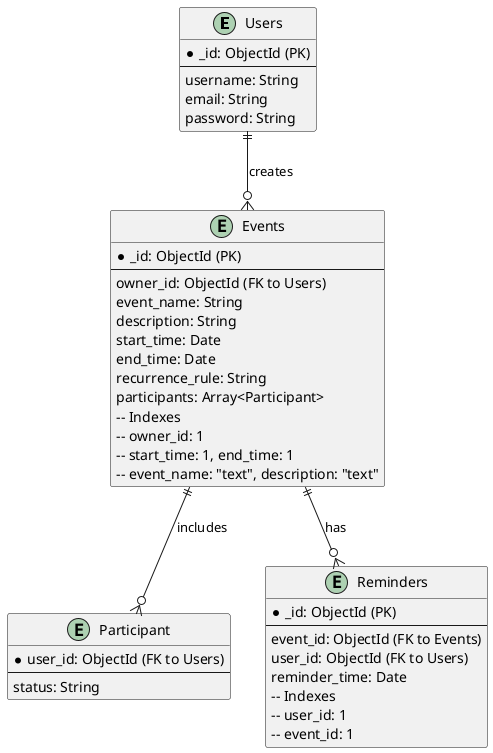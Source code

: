 @startuml

entity "Users" as U {
  *_id: ObjectId (PK)
  --
  username: String
  email: String
  password: String
}

entity "Events" as E {
  *_id: ObjectId (PK)
  --
  owner_id: ObjectId (FK to Users)
  event_name: String
  description: String
  start_time: Date
  end_time: Date
  recurrence_rule: String
  participants: Array<Participant>
  -- Indexes
  -- owner_id: 1
  -- start_time: 1, end_time: 1
  -- event_name: "text", description: "text"
}

entity "Participant" as P {
  *user_id: ObjectId (FK to Users)
  --
  status: String
}

entity "Reminders" as R {
  *_id: ObjectId (PK)
  --
  event_id: ObjectId (FK to Events)
  user_id: ObjectId (FK to Users)
  reminder_time: Date
  -- Indexes
  -- user_id: 1
  -- event_id: 1
}

U ||--o{ E : creates
E ||--o{ P : includes
E ||--o{ R : has

@enduml

